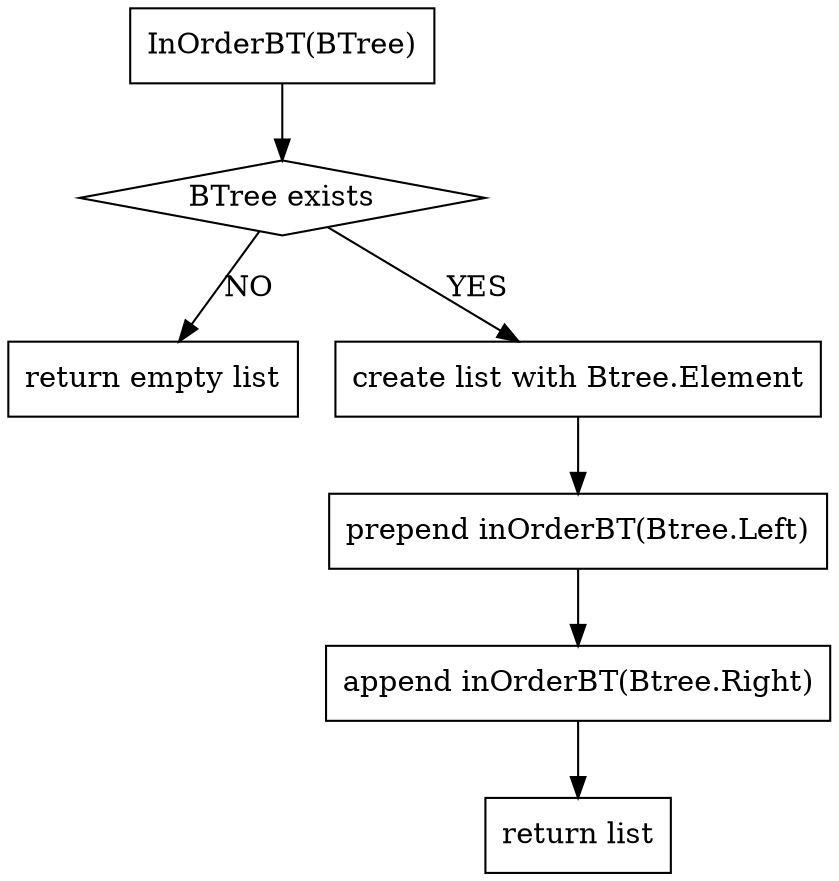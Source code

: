 digraph Q {

node [shape = box];
compound = true;
    a1 [label = "InOrderBT(BTree)"]
    a1 -> a2
    a2 [label = "BTree exists" shape = diamond]
    a2 -> a3 [label = NO]
    a3 [label = "return empty list"]
    a4 [label = "create list with Btree.Element"]
    a2 -> a4 [label = YES]
    a5 [label = "prepend inOrderBT(Btree.Left)"]
    a6 [label = "append inOrderBT(Btree.Right)"]
    a4 -> a5
    a5 -> a6
    a6 -> a7
    a7 [label = "return list"]
}
